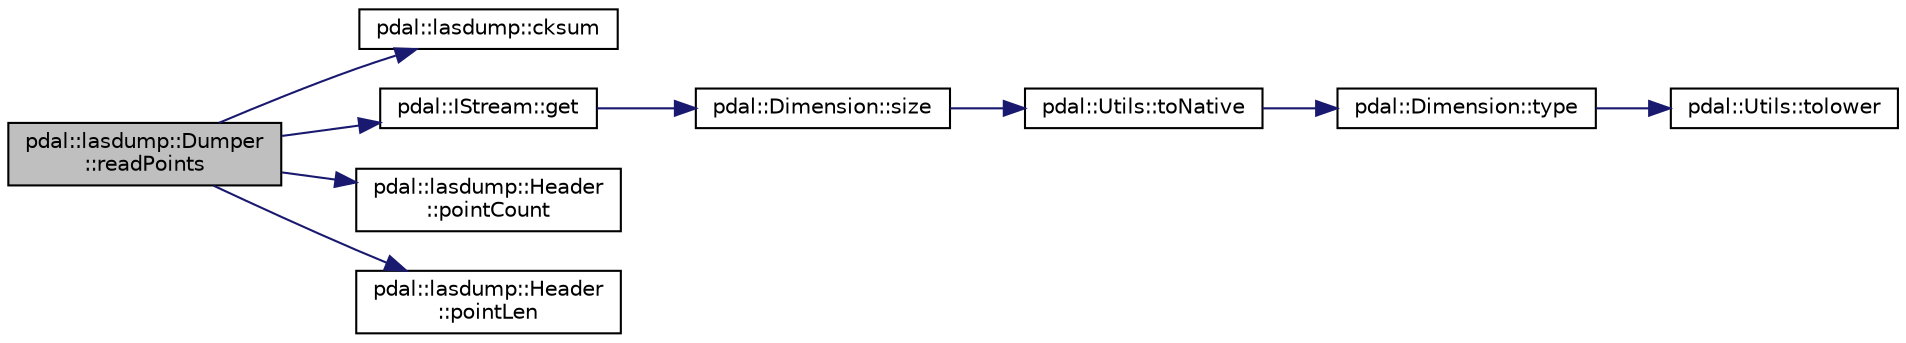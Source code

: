 digraph "pdal::lasdump::Dumper::readPoints"
{
  edge [fontname="Helvetica",fontsize="10",labelfontname="Helvetica",labelfontsize="10"];
  node [fontname="Helvetica",fontsize="10",shape=record];
  rankdir="LR";
  Node1 [label="pdal::lasdump::Dumper\l::readPoints",height=0.2,width=0.4,color="black", fillcolor="grey75", style="filled", fontcolor="black"];
  Node1 -> Node2 [color="midnightblue",fontsize="10",style="solid",fontname="Helvetica"];
  Node2 [label="pdal::lasdump::cksum",height=0.2,width=0.4,color="black", fillcolor="white", style="filled",URL="$namespacepdal_1_1lasdump.html#a65aaa17f6d645ce914ff71a947f7198b"];
  Node1 -> Node3 [color="midnightblue",fontsize="10",style="solid",fontname="Helvetica"];
  Node3 [label="pdal::IStream::get",height=0.2,width=0.4,color="black", fillcolor="white", style="filled",URL="$classpdal_1_1IStream.html#a1868ec9fd091d4af1281c2181315521a"];
  Node3 -> Node4 [color="midnightblue",fontsize="10",style="solid",fontname="Helvetica"];
  Node4 [label="pdal::Dimension::size",height=0.2,width=0.4,color="black", fillcolor="white", style="filled",URL="$namespacepdal_1_1Dimension.html#acf81dae9d5946f3a941f9df154b2329b"];
  Node4 -> Node5 [color="midnightblue",fontsize="10",style="solid",fontname="Helvetica"];
  Node5 [label="pdal::Utils::toNative",height=0.2,width=0.4,color="black", fillcolor="white", style="filled",URL="$namespacepdal_1_1Utils.html#a59253304d0f929e3a3ea00f09636002f"];
  Node5 -> Node6 [color="midnightblue",fontsize="10",style="solid",fontname="Helvetica"];
  Node6 [label="pdal::Dimension::type",height=0.2,width=0.4,color="black", fillcolor="white", style="filled",URL="$namespacepdal_1_1Dimension.html#a880d689fed54aa3ded6f88c9e058c5d2"];
  Node6 -> Node7 [color="midnightblue",fontsize="10",style="solid",fontname="Helvetica"];
  Node7 [label="pdal::Utils::tolower",height=0.2,width=0.4,color="black", fillcolor="white", style="filled",URL="$namespacepdal_1_1Utils.html#a5268937cf695835e55392f752dc02cb2"];
  Node1 -> Node8 [color="midnightblue",fontsize="10",style="solid",fontname="Helvetica"];
  Node8 [label="pdal::lasdump::Header\l::pointCount",height=0.2,width=0.4,color="black", fillcolor="white", style="filled",URL="$classpdal_1_1lasdump_1_1Header.html#a3b71b27b49e29ea11823f79eb65d3af0",tooltip="Get total number of point records stored in the LAS file. "];
  Node1 -> Node9 [color="midnightblue",fontsize="10",style="solid",fontname="Helvetica"];
  Node9 [label="pdal::lasdump::Header\l::pointLen",height=0.2,width=0.4,color="black", fillcolor="white", style="filled",URL="$classpdal_1_1lasdump_1_1Header.html#ad4c6deef304435a91c4936ec1b5b8b10"];
}
